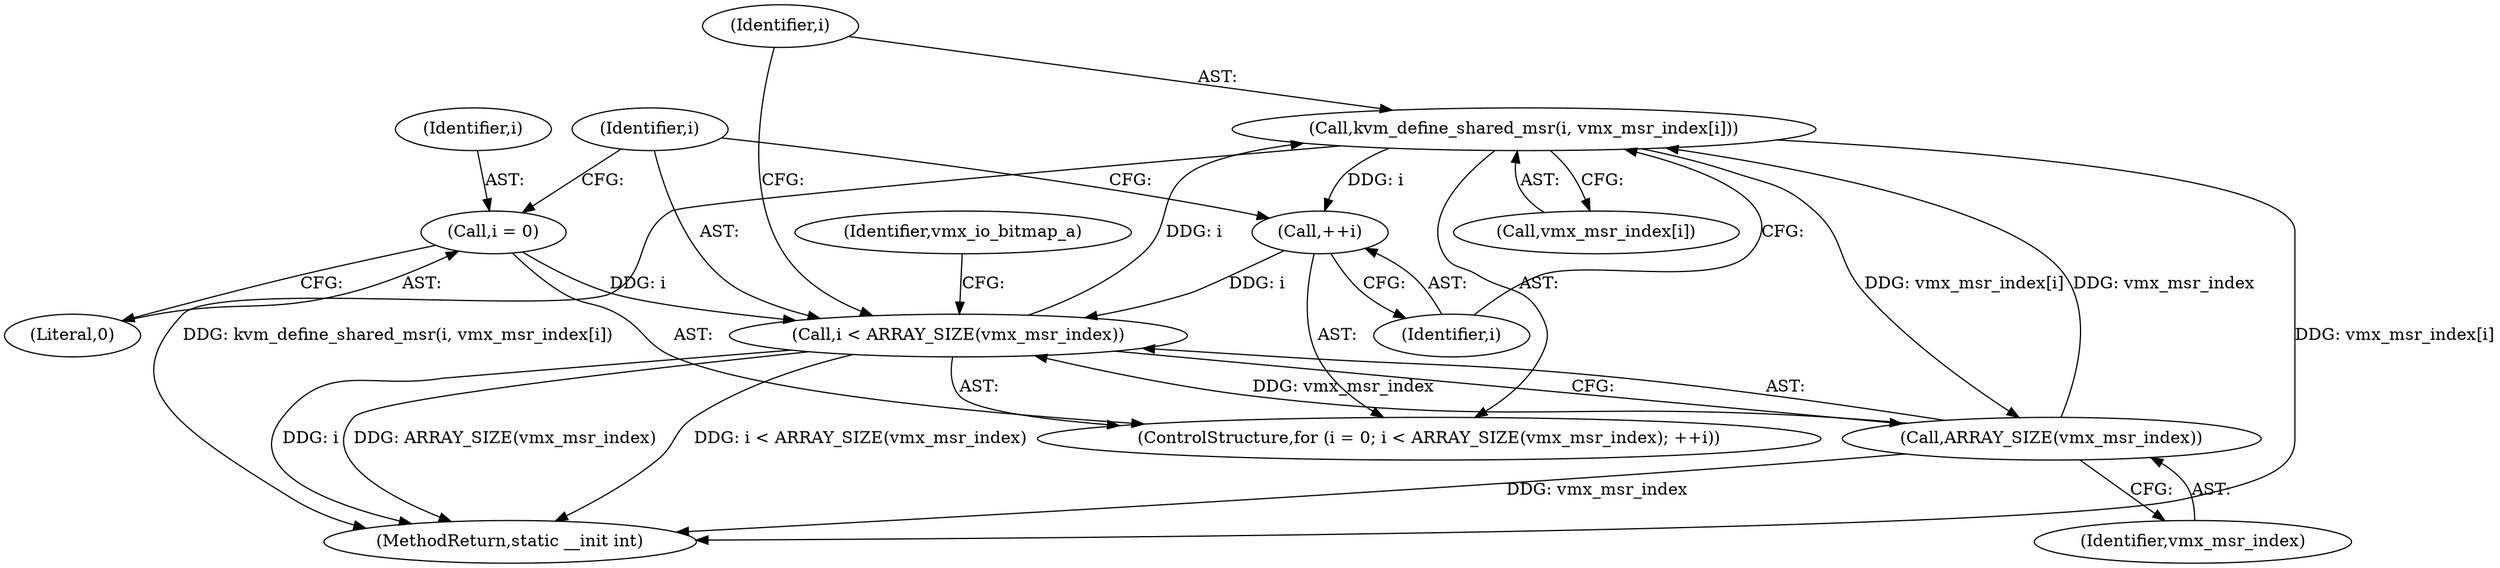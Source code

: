 digraph "0_linux_3ce424e45411cf5a13105e0386b6ecf6eeb4f66f@array" {
"1000133" [label="(Call,kvm_define_shared_msr(i, vmx_msr_index[i]))"];
"1000127" [label="(Call,i < ARRAY_SIZE(vmx_msr_index))"];
"1000124" [label="(Call,i = 0)"];
"1000131" [label="(Call,++i)"];
"1000133" [label="(Call,kvm_define_shared_msr(i, vmx_msr_index[i]))"];
"1000129" [label="(Call,ARRAY_SIZE(vmx_msr_index))"];
"1000129" [label="(Call,ARRAY_SIZE(vmx_msr_index))"];
"1000139" [label="(Identifier,vmx_io_bitmap_a)"];
"1000133" [label="(Call,kvm_define_shared_msr(i, vmx_msr_index[i]))"];
"1000123" [label="(ControlStructure,for (i = 0; i < ARRAY_SIZE(vmx_msr_index); ++i))"];
"1000134" [label="(Identifier,i)"];
"1000126" [label="(Literal,0)"];
"1000529" [label="(MethodReturn,static __init int)"];
"1000128" [label="(Identifier,i)"];
"1000135" [label="(Call,vmx_msr_index[i])"];
"1000124" [label="(Call,i = 0)"];
"1000127" [label="(Call,i < ARRAY_SIZE(vmx_msr_index))"];
"1000125" [label="(Identifier,i)"];
"1000132" [label="(Identifier,i)"];
"1000130" [label="(Identifier,vmx_msr_index)"];
"1000131" [label="(Call,++i)"];
"1000133" -> "1000123"  [label="AST: "];
"1000133" -> "1000135"  [label="CFG: "];
"1000134" -> "1000133"  [label="AST: "];
"1000135" -> "1000133"  [label="AST: "];
"1000132" -> "1000133"  [label="CFG: "];
"1000133" -> "1000529"  [label="DDG: kvm_define_shared_msr(i, vmx_msr_index[i])"];
"1000133" -> "1000529"  [label="DDG: vmx_msr_index[i]"];
"1000133" -> "1000129"  [label="DDG: vmx_msr_index[i]"];
"1000133" -> "1000131"  [label="DDG: i"];
"1000127" -> "1000133"  [label="DDG: i"];
"1000129" -> "1000133"  [label="DDG: vmx_msr_index"];
"1000127" -> "1000123"  [label="AST: "];
"1000127" -> "1000129"  [label="CFG: "];
"1000128" -> "1000127"  [label="AST: "];
"1000129" -> "1000127"  [label="AST: "];
"1000134" -> "1000127"  [label="CFG: "];
"1000139" -> "1000127"  [label="CFG: "];
"1000127" -> "1000529"  [label="DDG: ARRAY_SIZE(vmx_msr_index)"];
"1000127" -> "1000529"  [label="DDG: i < ARRAY_SIZE(vmx_msr_index)"];
"1000127" -> "1000529"  [label="DDG: i"];
"1000124" -> "1000127"  [label="DDG: i"];
"1000131" -> "1000127"  [label="DDG: i"];
"1000129" -> "1000127"  [label="DDG: vmx_msr_index"];
"1000124" -> "1000123"  [label="AST: "];
"1000124" -> "1000126"  [label="CFG: "];
"1000125" -> "1000124"  [label="AST: "];
"1000126" -> "1000124"  [label="AST: "];
"1000128" -> "1000124"  [label="CFG: "];
"1000131" -> "1000123"  [label="AST: "];
"1000131" -> "1000132"  [label="CFG: "];
"1000132" -> "1000131"  [label="AST: "];
"1000128" -> "1000131"  [label="CFG: "];
"1000129" -> "1000130"  [label="CFG: "];
"1000130" -> "1000129"  [label="AST: "];
"1000129" -> "1000529"  [label="DDG: vmx_msr_index"];
}
